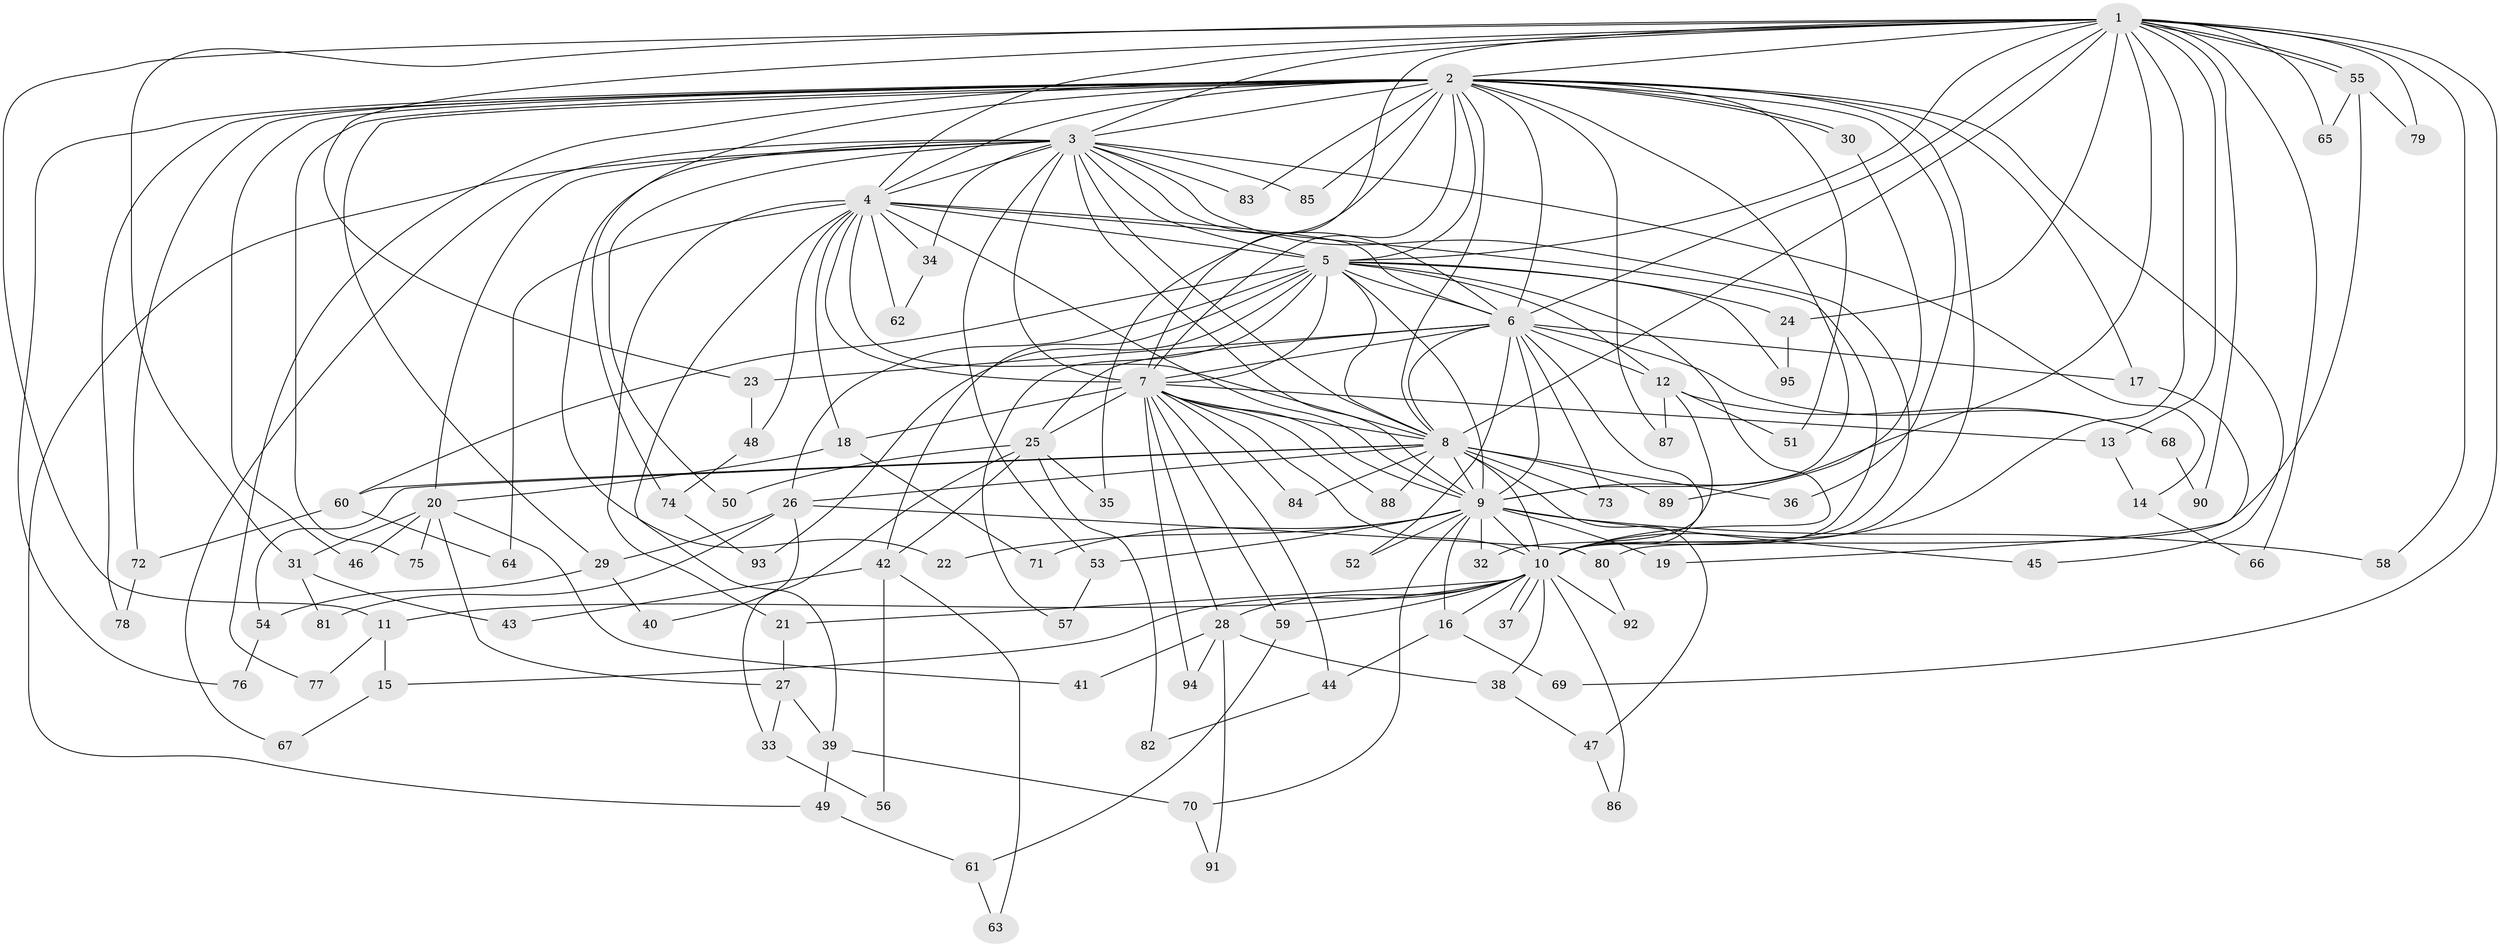 // coarse degree distribution, {13: 0.030303030303030304, 18: 0.015151515151515152, 32: 0.015151515151515152, 17: 0.015151515151515152, 4: 0.10606060606060606, 2: 0.5454545454545454, 1: 0.06060606060606061, 9: 0.015151515151515152, 3: 0.16666666666666666, 6: 0.015151515151515152, 5: 0.015151515151515152}
// Generated by graph-tools (version 1.1) at 2025/48/03/04/25 21:48:42]
// undirected, 95 vertices, 215 edges
graph export_dot {
graph [start="1"]
  node [color=gray90,style=filled];
  1;
  2;
  3;
  4;
  5;
  6;
  7;
  8;
  9;
  10;
  11;
  12;
  13;
  14;
  15;
  16;
  17;
  18;
  19;
  20;
  21;
  22;
  23;
  24;
  25;
  26;
  27;
  28;
  29;
  30;
  31;
  32;
  33;
  34;
  35;
  36;
  37;
  38;
  39;
  40;
  41;
  42;
  43;
  44;
  45;
  46;
  47;
  48;
  49;
  50;
  51;
  52;
  53;
  54;
  55;
  56;
  57;
  58;
  59;
  60;
  61;
  62;
  63;
  64;
  65;
  66;
  67;
  68;
  69;
  70;
  71;
  72;
  73;
  74;
  75;
  76;
  77;
  78;
  79;
  80;
  81;
  82;
  83;
  84;
  85;
  86;
  87;
  88;
  89;
  90;
  91;
  92;
  93;
  94;
  95;
  1 -- 2;
  1 -- 3;
  1 -- 4;
  1 -- 5;
  1 -- 6;
  1 -- 7;
  1 -- 8;
  1 -- 9;
  1 -- 10;
  1 -- 11;
  1 -- 13;
  1 -- 23;
  1 -- 24;
  1 -- 31;
  1 -- 55;
  1 -- 55;
  1 -- 58;
  1 -- 65;
  1 -- 66;
  1 -- 69;
  1 -- 79;
  1 -- 90;
  2 -- 3;
  2 -- 4;
  2 -- 5;
  2 -- 6;
  2 -- 7;
  2 -- 8;
  2 -- 9;
  2 -- 10;
  2 -- 17;
  2 -- 29;
  2 -- 30;
  2 -- 30;
  2 -- 35;
  2 -- 36;
  2 -- 45;
  2 -- 46;
  2 -- 51;
  2 -- 72;
  2 -- 74;
  2 -- 75;
  2 -- 76;
  2 -- 77;
  2 -- 78;
  2 -- 83;
  2 -- 85;
  2 -- 87;
  3 -- 4;
  3 -- 5;
  3 -- 6;
  3 -- 7;
  3 -- 8;
  3 -- 9;
  3 -- 10;
  3 -- 14;
  3 -- 20;
  3 -- 22;
  3 -- 34;
  3 -- 49;
  3 -- 50;
  3 -- 53;
  3 -- 67;
  3 -- 83;
  3 -- 85;
  4 -- 5;
  4 -- 6;
  4 -- 7;
  4 -- 8;
  4 -- 9;
  4 -- 10;
  4 -- 18;
  4 -- 21;
  4 -- 34;
  4 -- 39;
  4 -- 48;
  4 -- 62;
  4 -- 64;
  5 -- 6;
  5 -- 7;
  5 -- 8;
  5 -- 9;
  5 -- 10;
  5 -- 12;
  5 -- 24;
  5 -- 26;
  5 -- 42;
  5 -- 57;
  5 -- 60;
  5 -- 93;
  5 -- 95;
  6 -- 7;
  6 -- 8;
  6 -- 9;
  6 -- 10;
  6 -- 12;
  6 -- 17;
  6 -- 23;
  6 -- 25;
  6 -- 52;
  6 -- 68;
  6 -- 73;
  7 -- 8;
  7 -- 9;
  7 -- 10;
  7 -- 13;
  7 -- 18;
  7 -- 25;
  7 -- 28;
  7 -- 44;
  7 -- 59;
  7 -- 84;
  7 -- 88;
  7 -- 94;
  8 -- 9;
  8 -- 10;
  8 -- 26;
  8 -- 36;
  8 -- 47;
  8 -- 54;
  8 -- 60;
  8 -- 73;
  8 -- 84;
  8 -- 88;
  8 -- 89;
  9 -- 10;
  9 -- 16;
  9 -- 19;
  9 -- 22;
  9 -- 32;
  9 -- 45;
  9 -- 52;
  9 -- 53;
  9 -- 58;
  9 -- 70;
  9 -- 71;
  10 -- 11;
  10 -- 15;
  10 -- 16;
  10 -- 21;
  10 -- 28;
  10 -- 37;
  10 -- 37;
  10 -- 38;
  10 -- 59;
  10 -- 86;
  10 -- 92;
  11 -- 15;
  11 -- 77;
  12 -- 32;
  12 -- 51;
  12 -- 68;
  12 -- 87;
  13 -- 14;
  14 -- 66;
  15 -- 67;
  16 -- 44;
  16 -- 69;
  17 -- 19;
  18 -- 20;
  18 -- 71;
  20 -- 27;
  20 -- 31;
  20 -- 41;
  20 -- 46;
  20 -- 75;
  21 -- 27;
  23 -- 48;
  24 -- 95;
  25 -- 33;
  25 -- 35;
  25 -- 42;
  25 -- 50;
  25 -- 82;
  26 -- 29;
  26 -- 40;
  26 -- 80;
  26 -- 81;
  27 -- 33;
  27 -- 39;
  28 -- 38;
  28 -- 41;
  28 -- 91;
  28 -- 94;
  29 -- 40;
  29 -- 54;
  30 -- 89;
  31 -- 43;
  31 -- 81;
  33 -- 56;
  34 -- 62;
  38 -- 47;
  39 -- 49;
  39 -- 70;
  42 -- 43;
  42 -- 56;
  42 -- 63;
  44 -- 82;
  47 -- 86;
  48 -- 74;
  49 -- 61;
  53 -- 57;
  54 -- 76;
  55 -- 65;
  55 -- 79;
  55 -- 80;
  59 -- 61;
  60 -- 64;
  60 -- 72;
  61 -- 63;
  68 -- 90;
  70 -- 91;
  72 -- 78;
  74 -- 93;
  80 -- 92;
}
